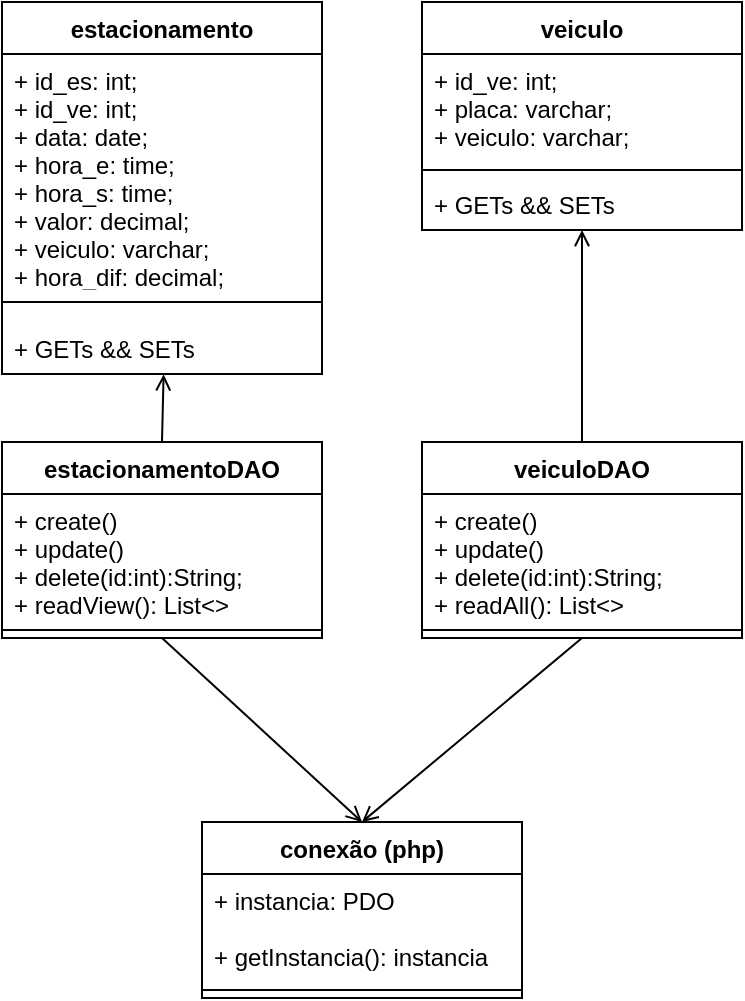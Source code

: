 <mxfile version="14.0.1" type="device"><diagram id="kSHsKebIjbF89-fltQBZ" name="Page-1"><mxGraphModel dx="1196" dy="375" grid="1" gridSize="10" guides="1" tooltips="1" connect="1" arrows="1" fold="1" page="1" pageScale="1" pageWidth="827" pageHeight="1169" math="0" shadow="0"><root><mxCell id="0"/><mxCell id="1" parent="0"/><mxCell id="AaaDS-4oEux-HDwJ0vWu-1" value="veiculo" style="swimlane;fontStyle=1;align=center;verticalAlign=top;childLayout=stackLayout;horizontal=1;startSize=26;horizontalStack=0;resizeParent=1;resizeParentMax=0;resizeLast=0;collapsible=1;marginBottom=0;" parent="1" vertex="1"><mxGeometry x="390" y="50" width="160" height="114" as="geometry"/></mxCell><mxCell id="AaaDS-4oEux-HDwJ0vWu-2" value="+ id_ve: int;&#10;+ placa: varchar;&#10;+ veiculo: varchar;&#10;&#10;" style="text;strokeColor=none;fillColor=none;align=left;verticalAlign=top;spacingLeft=4;spacingRight=4;overflow=hidden;rotatable=0;points=[[0,0.5],[1,0.5]];portConstraint=eastwest;" parent="AaaDS-4oEux-HDwJ0vWu-1" vertex="1"><mxGeometry y="26" width="160" height="54" as="geometry"/></mxCell><mxCell id="AaaDS-4oEux-HDwJ0vWu-3" value="" style="line;strokeWidth=1;fillColor=none;align=left;verticalAlign=middle;spacingTop=-1;spacingLeft=3;spacingRight=3;rotatable=0;labelPosition=right;points=[];portConstraint=eastwest;" parent="AaaDS-4oEux-HDwJ0vWu-1" vertex="1"><mxGeometry y="80" width="160" height="8" as="geometry"/></mxCell><mxCell id="AaaDS-4oEux-HDwJ0vWu-4" value="+ GETs &amp;&amp; SETs" style="text;strokeColor=none;fillColor=none;align=left;verticalAlign=top;spacingLeft=4;spacingRight=4;overflow=hidden;rotatable=0;points=[[0,0.5],[1,0.5]];portConstraint=eastwest;" parent="AaaDS-4oEux-HDwJ0vWu-1" vertex="1"><mxGeometry y="88" width="160" height="26" as="geometry"/></mxCell><mxCell id="AaaDS-4oEux-HDwJ0vWu-9" value="estacionamento" style="swimlane;fontStyle=1;align=center;verticalAlign=top;childLayout=stackLayout;horizontal=1;startSize=26;horizontalStack=0;resizeParent=1;resizeParentMax=0;resizeLast=0;collapsible=1;marginBottom=0;" parent="1" vertex="1"><mxGeometry x="180" y="50" width="160" height="186" as="geometry"/></mxCell><mxCell id="AaaDS-4oEux-HDwJ0vWu-10" value="+ id_es: int;&#10;+ id_ve: int;&#10;+ data: date;&#10;+ hora_e: time;&#10;+ hora_s: time;&#10;+ valor: decimal;&#10;+ veiculo: varchar;&#10;+ hora_dif: decimal;&#10;&#10;&#10;&#10;" style="text;strokeColor=none;fillColor=none;align=left;verticalAlign=top;spacingLeft=4;spacingRight=4;overflow=hidden;rotatable=0;points=[[0,0.5],[1,0.5]];portConstraint=eastwest;" parent="AaaDS-4oEux-HDwJ0vWu-9" vertex="1"><mxGeometry y="26" width="160" height="114" as="geometry"/></mxCell><mxCell id="AaaDS-4oEux-HDwJ0vWu-11" value="" style="line;strokeWidth=1;fillColor=none;align=left;verticalAlign=middle;spacingTop=-1;spacingLeft=3;spacingRight=3;rotatable=0;labelPosition=right;points=[];portConstraint=eastwest;" parent="AaaDS-4oEux-HDwJ0vWu-9" vertex="1"><mxGeometry y="140" width="160" height="20" as="geometry"/></mxCell><mxCell id="AaaDS-4oEux-HDwJ0vWu-12" value="+ GETs &amp;&amp; SETs" style="text;strokeColor=none;fillColor=none;align=left;verticalAlign=top;spacingLeft=4;spacingRight=4;overflow=hidden;rotatable=0;points=[[0,0.5],[1,0.5]];portConstraint=eastwest;" parent="AaaDS-4oEux-HDwJ0vWu-9" vertex="1"><mxGeometry y="160" width="160" height="26" as="geometry"/></mxCell><mxCell id="AaaDS-4oEux-HDwJ0vWu-28" style="rounded=0;orthogonalLoop=1;jettySize=auto;html=1;exitX=0.5;exitY=0;exitDx=0;exitDy=0;entryX=0.505;entryY=1.007;entryDx=0;entryDy=0;entryPerimeter=0;endArrow=open;endFill=0;" parent="1" source="AaaDS-4oEux-HDwJ0vWu-17" target="AaaDS-4oEux-HDwJ0vWu-12" edge="1"><mxGeometry relative="1" as="geometry"/></mxCell><mxCell id="AaaDS-4oEux-HDwJ0vWu-31" style="edgeStyle=none;rounded=0;orthogonalLoop=1;jettySize=auto;html=1;exitX=0.5;exitY=1;exitDx=0;exitDy=0;entryX=0.5;entryY=0;entryDx=0;entryDy=0;endArrow=open;endFill=0;" parent="1" source="AaaDS-4oEux-HDwJ0vWu-17" target="AaaDS-4oEux-HDwJ0vWu-24" edge="1"><mxGeometry relative="1" as="geometry"/></mxCell><mxCell id="AaaDS-4oEux-HDwJ0vWu-17" value="estacionamentoDAO" style="swimlane;fontStyle=1;align=center;verticalAlign=top;childLayout=stackLayout;horizontal=1;startSize=26;horizontalStack=0;resizeParent=1;resizeParentMax=0;resizeLast=0;collapsible=1;marginBottom=0;" parent="1" vertex="1"><mxGeometry x="180" y="270" width="160" height="98" as="geometry"/></mxCell><mxCell id="AaaDS-4oEux-HDwJ0vWu-18" value="+ create()&#10;+ update()&#10;+ delete(id:int):String;&#10;+ readView(): List&lt;&gt;" style="text;strokeColor=none;fillColor=none;align=left;verticalAlign=top;spacingLeft=4;spacingRight=4;overflow=hidden;rotatable=0;points=[[0,0.5],[1,0.5]];portConstraint=eastwest;" parent="AaaDS-4oEux-HDwJ0vWu-17" vertex="1"><mxGeometry y="26" width="160" height="64" as="geometry"/></mxCell><mxCell id="AaaDS-4oEux-HDwJ0vWu-19" value="" style="line;strokeWidth=1;fillColor=none;align=left;verticalAlign=middle;spacingTop=-1;spacingLeft=3;spacingRight=3;rotatable=0;labelPosition=right;points=[];portConstraint=eastwest;" parent="AaaDS-4oEux-HDwJ0vWu-17" vertex="1"><mxGeometry y="90" width="160" height="8" as="geometry"/></mxCell><mxCell id="AaaDS-4oEux-HDwJ0vWu-29" style="rounded=0;orthogonalLoop=1;jettySize=auto;html=1;exitX=0.5;exitY=0;exitDx=0;exitDy=0;endArrow=open;endFill=0;" parent="1" source="AaaDS-4oEux-HDwJ0vWu-21" target="AaaDS-4oEux-HDwJ0vWu-4" edge="1"><mxGeometry relative="1" as="geometry"/></mxCell><mxCell id="AaaDS-4oEux-HDwJ0vWu-30" style="edgeStyle=none;rounded=0;orthogonalLoop=1;jettySize=auto;html=1;exitX=0.5;exitY=1;exitDx=0;exitDy=0;entryX=0.5;entryY=0;entryDx=0;entryDy=0;endArrow=open;endFill=0;" parent="1" source="AaaDS-4oEux-HDwJ0vWu-21" target="AaaDS-4oEux-HDwJ0vWu-24" edge="1"><mxGeometry relative="1" as="geometry"/></mxCell><mxCell id="AaaDS-4oEux-HDwJ0vWu-21" value="veiculoDAO" style="swimlane;fontStyle=1;align=center;verticalAlign=top;childLayout=stackLayout;horizontal=1;startSize=26;horizontalStack=0;resizeParent=1;resizeParentMax=0;resizeLast=0;collapsible=1;marginBottom=0;" parent="1" vertex="1"><mxGeometry x="390" y="270" width="160" height="98" as="geometry"/></mxCell><mxCell id="AaaDS-4oEux-HDwJ0vWu-22" value="+ create()&#10;+ update()&#10;+ delete(id:int):String;&#10;+ readAll(): List&lt;&gt;" style="text;strokeColor=none;fillColor=none;align=left;verticalAlign=top;spacingLeft=4;spacingRight=4;overflow=hidden;rotatable=0;points=[[0,0.5],[1,0.5]];portConstraint=eastwest;" parent="AaaDS-4oEux-HDwJ0vWu-21" vertex="1"><mxGeometry y="26" width="160" height="64" as="geometry"/></mxCell><mxCell id="AaaDS-4oEux-HDwJ0vWu-23" value="" style="line;strokeWidth=1;fillColor=none;align=left;verticalAlign=middle;spacingTop=-1;spacingLeft=3;spacingRight=3;rotatable=0;labelPosition=right;points=[];portConstraint=eastwest;" parent="AaaDS-4oEux-HDwJ0vWu-21" vertex="1"><mxGeometry y="90" width="160" height="8" as="geometry"/></mxCell><mxCell id="AaaDS-4oEux-HDwJ0vWu-24" value="conexão (php)" style="swimlane;fontStyle=1;align=center;verticalAlign=top;childLayout=stackLayout;horizontal=1;startSize=26;horizontalStack=0;resizeParent=1;resizeParentMax=0;resizeLast=0;collapsible=1;marginBottom=0;" parent="1" vertex="1"><mxGeometry x="280" y="460" width="160" height="88" as="geometry"/></mxCell><mxCell id="AaaDS-4oEux-HDwJ0vWu-25" value="+ instancia: PDO&#10;&#10;+ getInstancia(): instancia" style="text;strokeColor=none;fillColor=none;align=left;verticalAlign=top;spacingLeft=4;spacingRight=4;overflow=hidden;rotatable=0;points=[[0,0.5],[1,0.5]];portConstraint=eastwest;" parent="AaaDS-4oEux-HDwJ0vWu-24" vertex="1"><mxGeometry y="26" width="160" height="54" as="geometry"/></mxCell><mxCell id="AaaDS-4oEux-HDwJ0vWu-26" value="" style="line;strokeWidth=1;fillColor=none;align=left;verticalAlign=middle;spacingTop=-1;spacingLeft=3;spacingRight=3;rotatable=0;labelPosition=right;points=[];portConstraint=eastwest;" parent="AaaDS-4oEux-HDwJ0vWu-24" vertex="1"><mxGeometry y="80" width="160" height="8" as="geometry"/></mxCell></root></mxGraphModel></diagram></mxfile>
